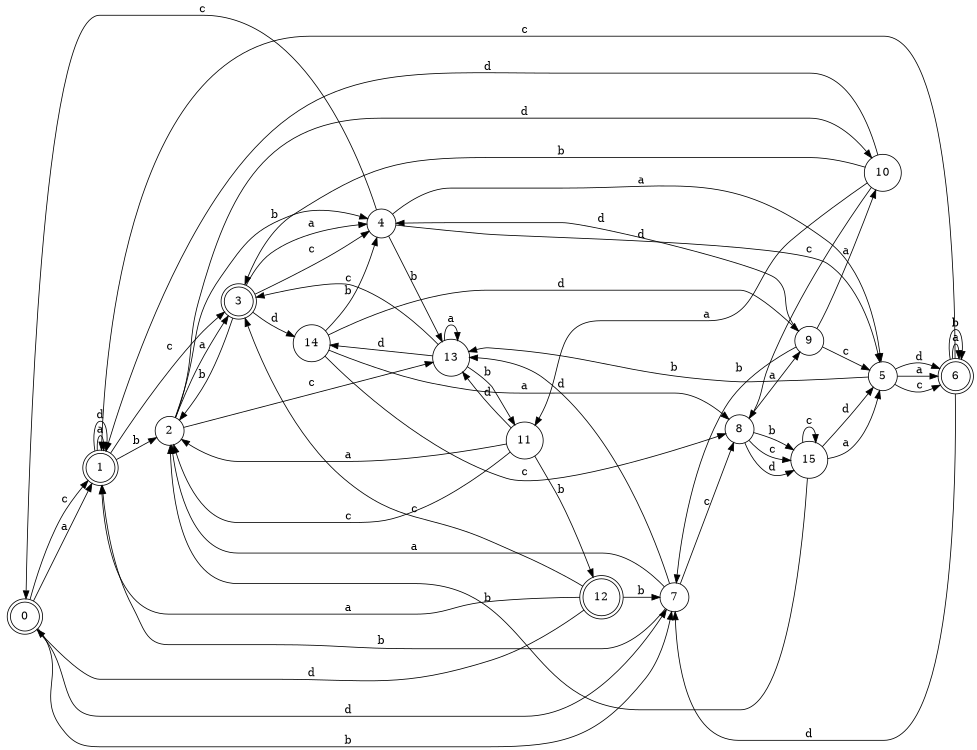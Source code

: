 digraph n13_7 {
__start0 [label="" shape="none"];

rankdir=LR;
size="8,5";

s0 [style="rounded,filled", color="black", fillcolor="white" shape="doublecircle", label="0"];
s1 [style="rounded,filled", color="black", fillcolor="white" shape="doublecircle", label="1"];
s2 [style="filled", color="black", fillcolor="white" shape="circle", label="2"];
s3 [style="rounded,filled", color="black", fillcolor="white" shape="doublecircle", label="3"];
s4 [style="filled", color="black", fillcolor="white" shape="circle", label="4"];
s5 [style="filled", color="black", fillcolor="white" shape="circle", label="5"];
s6 [style="rounded,filled", color="black", fillcolor="white" shape="doublecircle", label="6"];
s7 [style="filled", color="black", fillcolor="white" shape="circle", label="7"];
s8 [style="filled", color="black", fillcolor="white" shape="circle", label="8"];
s9 [style="filled", color="black", fillcolor="white" shape="circle", label="9"];
s10 [style="filled", color="black", fillcolor="white" shape="circle", label="10"];
s11 [style="filled", color="black", fillcolor="white" shape="circle", label="11"];
s12 [style="rounded,filled", color="black", fillcolor="white" shape="doublecircle", label="12"];
s13 [style="filled", color="black", fillcolor="white" shape="circle", label="13"];
s14 [style="filled", color="black", fillcolor="white" shape="circle", label="14"];
s15 [style="filled", color="black", fillcolor="white" shape="circle", label="15"];
s0 -> s1 [label="a"];
s0 -> s7 [label="b"];
s0 -> s1 [label="c"];
s0 -> s7 [label="d"];
s1 -> s1 [label="a"];
s1 -> s2 [label="b"];
s1 -> s3 [label="c"];
s1 -> s1 [label="d"];
s2 -> s3 [label="a"];
s2 -> s4 [label="b"];
s2 -> s13 [label="c"];
s2 -> s10 [label="d"];
s3 -> s4 [label="a"];
s3 -> s2 [label="b"];
s3 -> s4 [label="c"];
s3 -> s14 [label="d"];
s4 -> s5 [label="a"];
s4 -> s13 [label="b"];
s4 -> s0 [label="c"];
s4 -> s5 [label="d"];
s5 -> s6 [label="a"];
s5 -> s13 [label="b"];
s5 -> s6 [label="c"];
s5 -> s6 [label="d"];
s6 -> s6 [label="a"];
s6 -> s6 [label="b"];
s6 -> s1 [label="c"];
s6 -> s7 [label="d"];
s7 -> s2 [label="a"];
s7 -> s1 [label="b"];
s7 -> s8 [label="c"];
s7 -> s13 [label="d"];
s8 -> s9 [label="a"];
s8 -> s15 [label="b"];
s8 -> s15 [label="c"];
s8 -> s15 [label="d"];
s9 -> s10 [label="a"];
s9 -> s7 [label="b"];
s9 -> s5 [label="c"];
s9 -> s4 [label="d"];
s10 -> s11 [label="a"];
s10 -> s3 [label="b"];
s10 -> s8 [label="c"];
s10 -> s1 [label="d"];
s11 -> s2 [label="a"];
s11 -> s12 [label="b"];
s11 -> s2 [label="c"];
s11 -> s13 [label="d"];
s12 -> s1 [label="a"];
s12 -> s7 [label="b"];
s12 -> s3 [label="c"];
s12 -> s0 [label="d"];
s13 -> s13 [label="a"];
s13 -> s11 [label="b"];
s13 -> s3 [label="c"];
s13 -> s14 [label="d"];
s14 -> s8 [label="a"];
s14 -> s4 [label="b"];
s14 -> s8 [label="c"];
s14 -> s9 [label="d"];
s15 -> s5 [label="a"];
s15 -> s2 [label="b"];
s15 -> s15 [label="c"];
s15 -> s5 [label="d"];

}